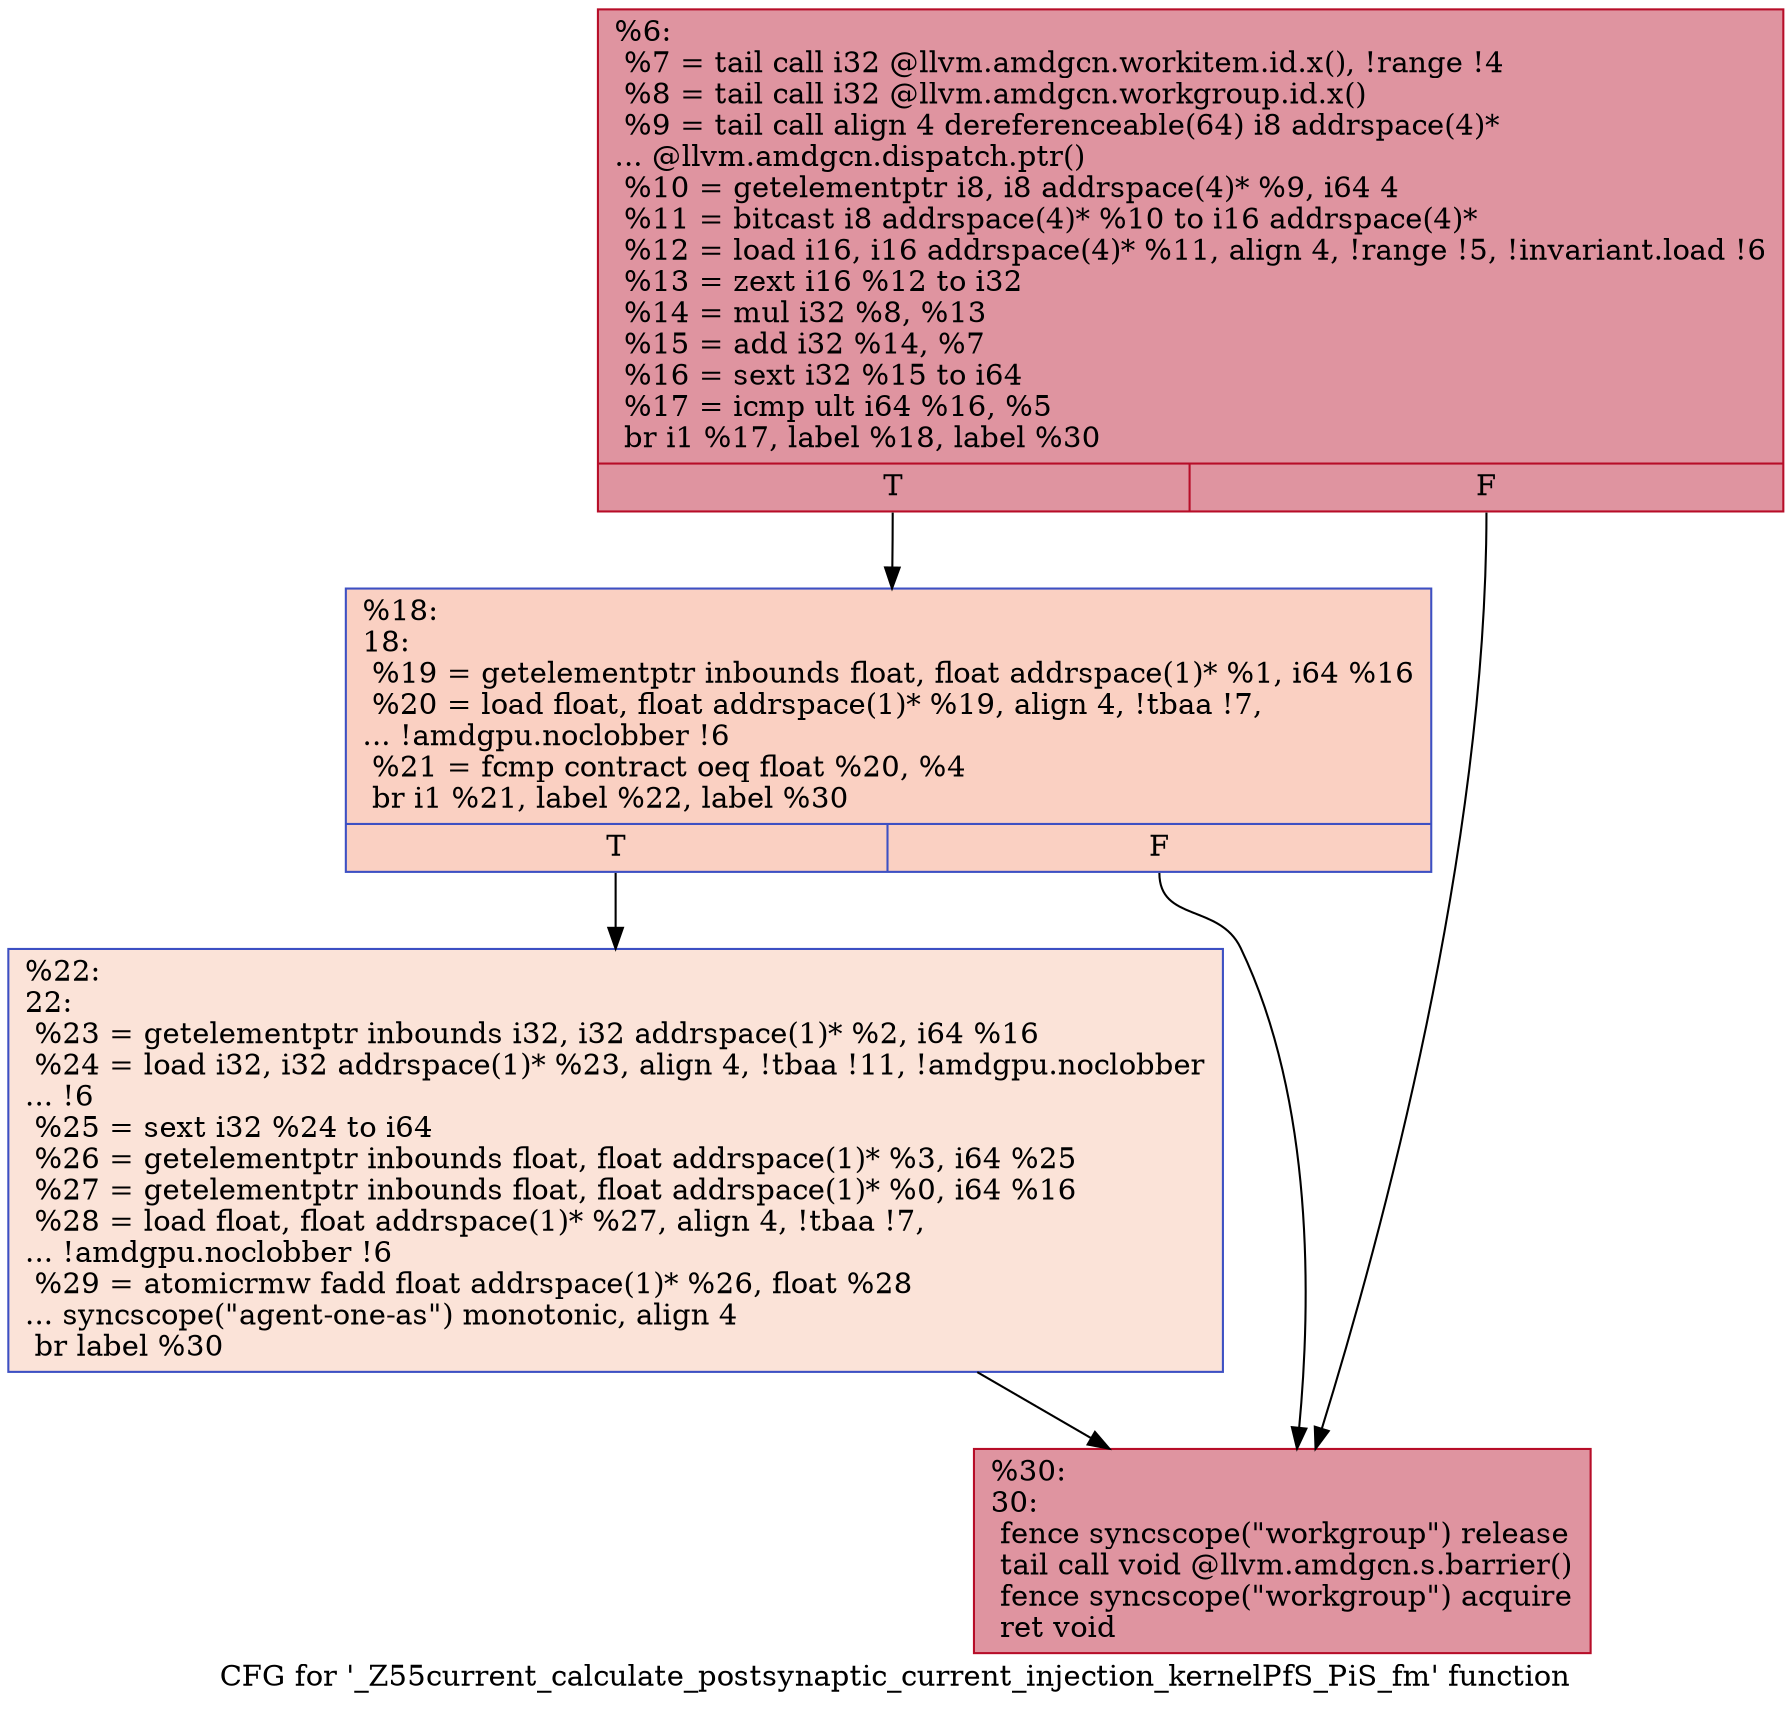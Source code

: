 digraph "CFG for '_Z55current_calculate_postsynaptic_current_injection_kernelPfS_PiS_fm' function" {
	label="CFG for '_Z55current_calculate_postsynaptic_current_injection_kernelPfS_PiS_fm' function";

	Node0x5271560 [shape=record,color="#b70d28ff", style=filled, fillcolor="#b70d2870",label="{%6:\l  %7 = tail call i32 @llvm.amdgcn.workitem.id.x(), !range !4\l  %8 = tail call i32 @llvm.amdgcn.workgroup.id.x()\l  %9 = tail call align 4 dereferenceable(64) i8 addrspace(4)*\l... @llvm.amdgcn.dispatch.ptr()\l  %10 = getelementptr i8, i8 addrspace(4)* %9, i64 4\l  %11 = bitcast i8 addrspace(4)* %10 to i16 addrspace(4)*\l  %12 = load i16, i16 addrspace(4)* %11, align 4, !range !5, !invariant.load !6\l  %13 = zext i16 %12 to i32\l  %14 = mul i32 %8, %13\l  %15 = add i32 %14, %7\l  %16 = sext i32 %15 to i64\l  %17 = icmp ult i64 %16, %5\l  br i1 %17, label %18, label %30\l|{<s0>T|<s1>F}}"];
	Node0x5271560:s0 -> Node0x52734d0;
	Node0x5271560:s1 -> Node0x5273560;
	Node0x52734d0 [shape=record,color="#3d50c3ff", style=filled, fillcolor="#f3947570",label="{%18:\l18:                                               \l  %19 = getelementptr inbounds float, float addrspace(1)* %1, i64 %16\l  %20 = load float, float addrspace(1)* %19, align 4, !tbaa !7,\l... !amdgpu.noclobber !6\l  %21 = fcmp contract oeq float %20, %4\l  br i1 %21, label %22, label %30\l|{<s0>T|<s1>F}}"];
	Node0x52734d0:s0 -> Node0x5273fd0;
	Node0x52734d0:s1 -> Node0x5273560;
	Node0x5273fd0 [shape=record,color="#3d50c3ff", style=filled, fillcolor="#f6bfa670",label="{%22:\l22:                                               \l  %23 = getelementptr inbounds i32, i32 addrspace(1)* %2, i64 %16\l  %24 = load i32, i32 addrspace(1)* %23, align 4, !tbaa !11, !amdgpu.noclobber\l... !6\l  %25 = sext i32 %24 to i64\l  %26 = getelementptr inbounds float, float addrspace(1)* %3, i64 %25\l  %27 = getelementptr inbounds float, float addrspace(1)* %0, i64 %16\l  %28 = load float, float addrspace(1)* %27, align 4, !tbaa !7,\l... !amdgpu.noclobber !6\l  %29 = atomicrmw fadd float addrspace(1)* %26, float %28\l... syncscope(\"agent-one-as\") monotonic, align 4\l  br label %30\l}"];
	Node0x5273fd0 -> Node0x5273560;
	Node0x5273560 [shape=record,color="#b70d28ff", style=filled, fillcolor="#b70d2870",label="{%30:\l30:                                               \l  fence syncscope(\"workgroup\") release\l  tail call void @llvm.amdgcn.s.barrier()\l  fence syncscope(\"workgroup\") acquire\l  ret void\l}"];
}
